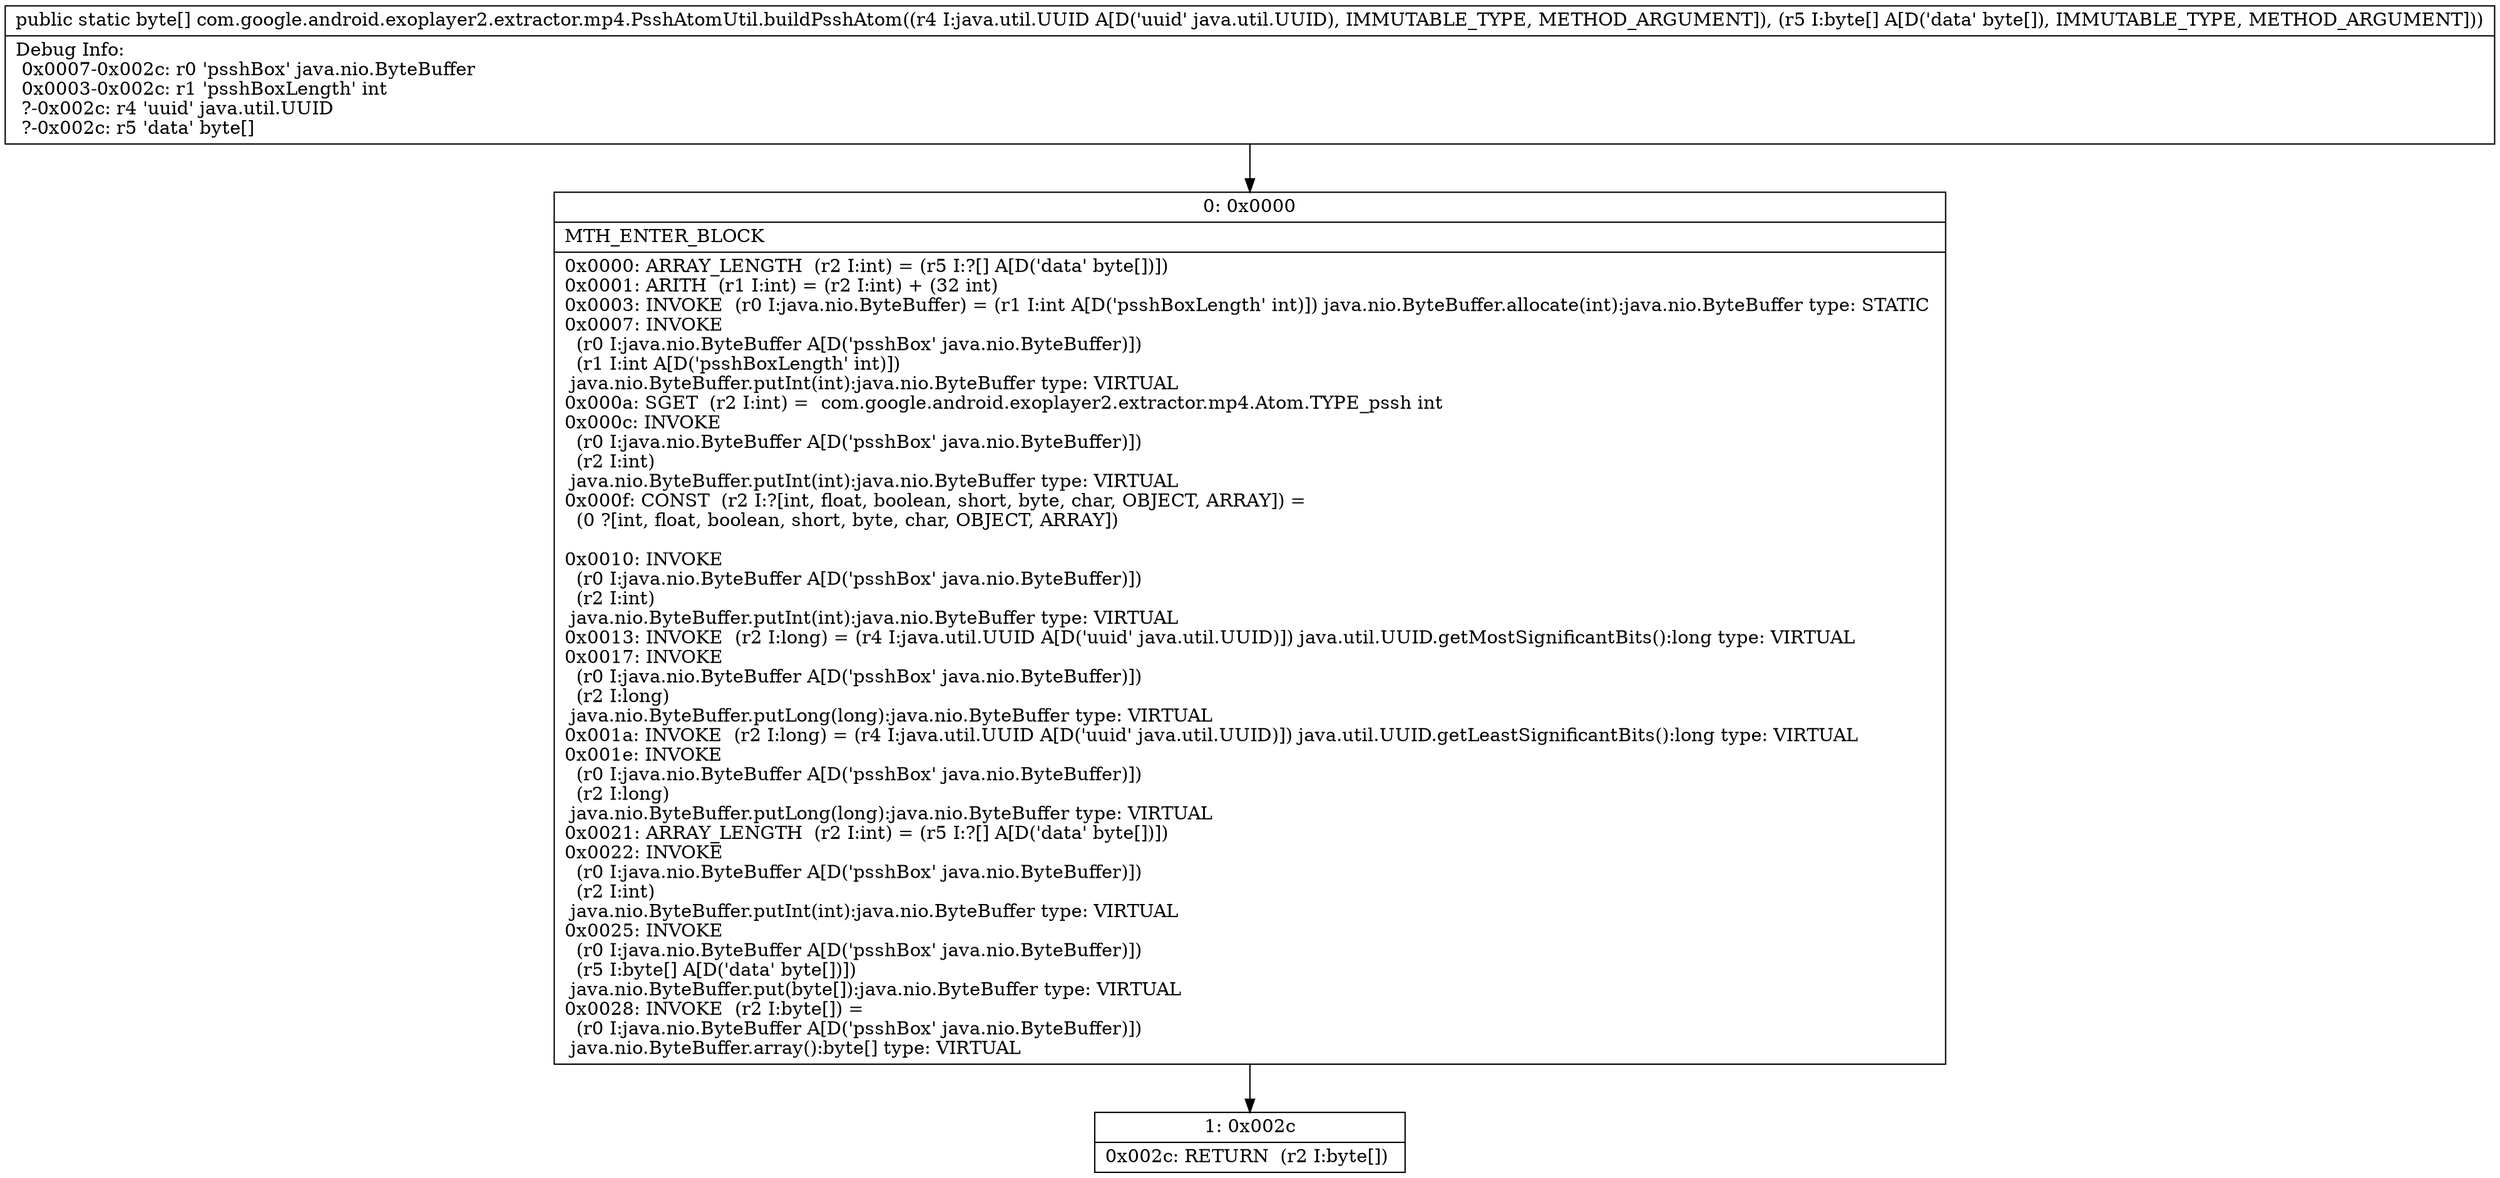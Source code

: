 digraph "CFG forcom.google.android.exoplayer2.extractor.mp4.PsshAtomUtil.buildPsshAtom(Ljava\/util\/UUID;[B)[B" {
Node_0 [shape=record,label="{0\:\ 0x0000|MTH_ENTER_BLOCK\l|0x0000: ARRAY_LENGTH  (r2 I:int) = (r5 I:?[] A[D('data' byte[])]) \l0x0001: ARITH  (r1 I:int) = (r2 I:int) + (32 int) \l0x0003: INVOKE  (r0 I:java.nio.ByteBuffer) = (r1 I:int A[D('psshBoxLength' int)]) java.nio.ByteBuffer.allocate(int):java.nio.ByteBuffer type: STATIC \l0x0007: INVOKE  \l  (r0 I:java.nio.ByteBuffer A[D('psshBox' java.nio.ByteBuffer)])\l  (r1 I:int A[D('psshBoxLength' int)])\l java.nio.ByteBuffer.putInt(int):java.nio.ByteBuffer type: VIRTUAL \l0x000a: SGET  (r2 I:int) =  com.google.android.exoplayer2.extractor.mp4.Atom.TYPE_pssh int \l0x000c: INVOKE  \l  (r0 I:java.nio.ByteBuffer A[D('psshBox' java.nio.ByteBuffer)])\l  (r2 I:int)\l java.nio.ByteBuffer.putInt(int):java.nio.ByteBuffer type: VIRTUAL \l0x000f: CONST  (r2 I:?[int, float, boolean, short, byte, char, OBJECT, ARRAY]) = \l  (0 ?[int, float, boolean, short, byte, char, OBJECT, ARRAY])\l \l0x0010: INVOKE  \l  (r0 I:java.nio.ByteBuffer A[D('psshBox' java.nio.ByteBuffer)])\l  (r2 I:int)\l java.nio.ByteBuffer.putInt(int):java.nio.ByteBuffer type: VIRTUAL \l0x0013: INVOKE  (r2 I:long) = (r4 I:java.util.UUID A[D('uuid' java.util.UUID)]) java.util.UUID.getMostSignificantBits():long type: VIRTUAL \l0x0017: INVOKE  \l  (r0 I:java.nio.ByteBuffer A[D('psshBox' java.nio.ByteBuffer)])\l  (r2 I:long)\l java.nio.ByteBuffer.putLong(long):java.nio.ByteBuffer type: VIRTUAL \l0x001a: INVOKE  (r2 I:long) = (r4 I:java.util.UUID A[D('uuid' java.util.UUID)]) java.util.UUID.getLeastSignificantBits():long type: VIRTUAL \l0x001e: INVOKE  \l  (r0 I:java.nio.ByteBuffer A[D('psshBox' java.nio.ByteBuffer)])\l  (r2 I:long)\l java.nio.ByteBuffer.putLong(long):java.nio.ByteBuffer type: VIRTUAL \l0x0021: ARRAY_LENGTH  (r2 I:int) = (r5 I:?[] A[D('data' byte[])]) \l0x0022: INVOKE  \l  (r0 I:java.nio.ByteBuffer A[D('psshBox' java.nio.ByteBuffer)])\l  (r2 I:int)\l java.nio.ByteBuffer.putInt(int):java.nio.ByteBuffer type: VIRTUAL \l0x0025: INVOKE  \l  (r0 I:java.nio.ByteBuffer A[D('psshBox' java.nio.ByteBuffer)])\l  (r5 I:byte[] A[D('data' byte[])])\l java.nio.ByteBuffer.put(byte[]):java.nio.ByteBuffer type: VIRTUAL \l0x0028: INVOKE  (r2 I:byte[]) = \l  (r0 I:java.nio.ByteBuffer A[D('psshBox' java.nio.ByteBuffer)])\l java.nio.ByteBuffer.array():byte[] type: VIRTUAL \l}"];
Node_1 [shape=record,label="{1\:\ 0x002c|0x002c: RETURN  (r2 I:byte[]) \l}"];
MethodNode[shape=record,label="{public static byte[] com.google.android.exoplayer2.extractor.mp4.PsshAtomUtil.buildPsshAtom((r4 I:java.util.UUID A[D('uuid' java.util.UUID), IMMUTABLE_TYPE, METHOD_ARGUMENT]), (r5 I:byte[] A[D('data' byte[]), IMMUTABLE_TYPE, METHOD_ARGUMENT]))  | Debug Info:\l  0x0007\-0x002c: r0 'psshBox' java.nio.ByteBuffer\l  0x0003\-0x002c: r1 'psshBoxLength' int\l  ?\-0x002c: r4 'uuid' java.util.UUID\l  ?\-0x002c: r5 'data' byte[]\l}"];
MethodNode -> Node_0;
Node_0 -> Node_1;
}

